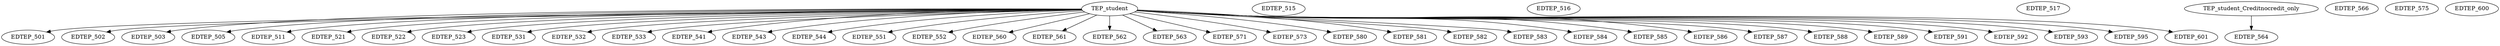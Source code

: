 digraph G {
    edge [color=black];
    TEP_student -> EDTEP_501;
    edge [color=black];
    TEP_student -> EDTEP_502;
    edge [color=black];
    TEP_student -> EDTEP_503;
    edge [color=black];
    TEP_student -> EDTEP_505;
    edge [color=black];
    TEP_student -> EDTEP_511;
    EDTEP_515;
    EDTEP_516;
    EDTEP_517;
    edge [color=black];
    TEP_student -> EDTEP_521;
    edge [color=black];
    TEP_student -> EDTEP_522;
    edge [color=black];
    TEP_student -> EDTEP_523;
    edge [color=black];
    TEP_student -> EDTEP_531;
    edge [color=black];
    TEP_student -> EDTEP_532;
    edge [color=black];
    TEP_student -> EDTEP_533;
    edge [color=black];
    TEP_student -> EDTEP_541;
    edge [color=black];
    TEP_student -> EDTEP_543;
    edge [color=black];
    TEP_student -> EDTEP_544;
    edge [color=black];
    TEP_student -> EDTEP_551;
    edge [color=black];
    TEP_student -> EDTEP_552;
    edge [color=black];
    TEP_student -> EDTEP_560;
    edge [color=black];
    TEP_student -> EDTEP_561;
    edge [color=black];
    TEP_student -> EDTEP_562;
    edge [color=black];
    TEP_student -> EDTEP_563;
    edge [color=black];
    TEP_student_Creditnocredit_only -> EDTEP_564;
    EDTEP_566;
    edge [color=black];
    TEP_student -> EDTEP_571;
    edge [color=black];
    TEP_student -> EDTEP_573;
    EDTEP_575;
    edge [color=black];
    TEP_student -> EDTEP_580;
    edge [color=black];
    TEP_student -> EDTEP_581;
    edge [color=black];
    TEP_student -> EDTEP_582;
    edge [color=black];
    TEP_student -> EDTEP_583;
    edge [color=black];
    TEP_student -> EDTEP_584;
    edge [color=black];
    TEP_student -> EDTEP_585;
    edge [color=black];
    TEP_student -> EDTEP_586;
    edge [color=black];
    TEP_student -> EDTEP_587;
    edge [color=black];
    TEP_student -> EDTEP_588;
    edge [color=black];
    TEP_student -> EDTEP_589;
    edge [color=black];
    TEP_student -> EDTEP_591;
    edge [color=black];
    TEP_student -> EDTEP_592;
    edge [color=black];
    TEP_student -> EDTEP_593;
    edge [color=black];
    TEP_student -> EDTEP_595;
    EDTEP_600;
    edge [color=black];
    TEP_student -> EDTEP_601;
}
